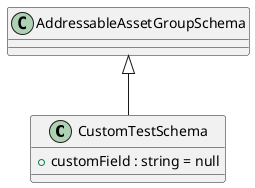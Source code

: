 @startuml
class CustomTestSchema {
    + customField : string = null
}
AddressableAssetGroupSchema <|-- CustomTestSchema
@enduml
